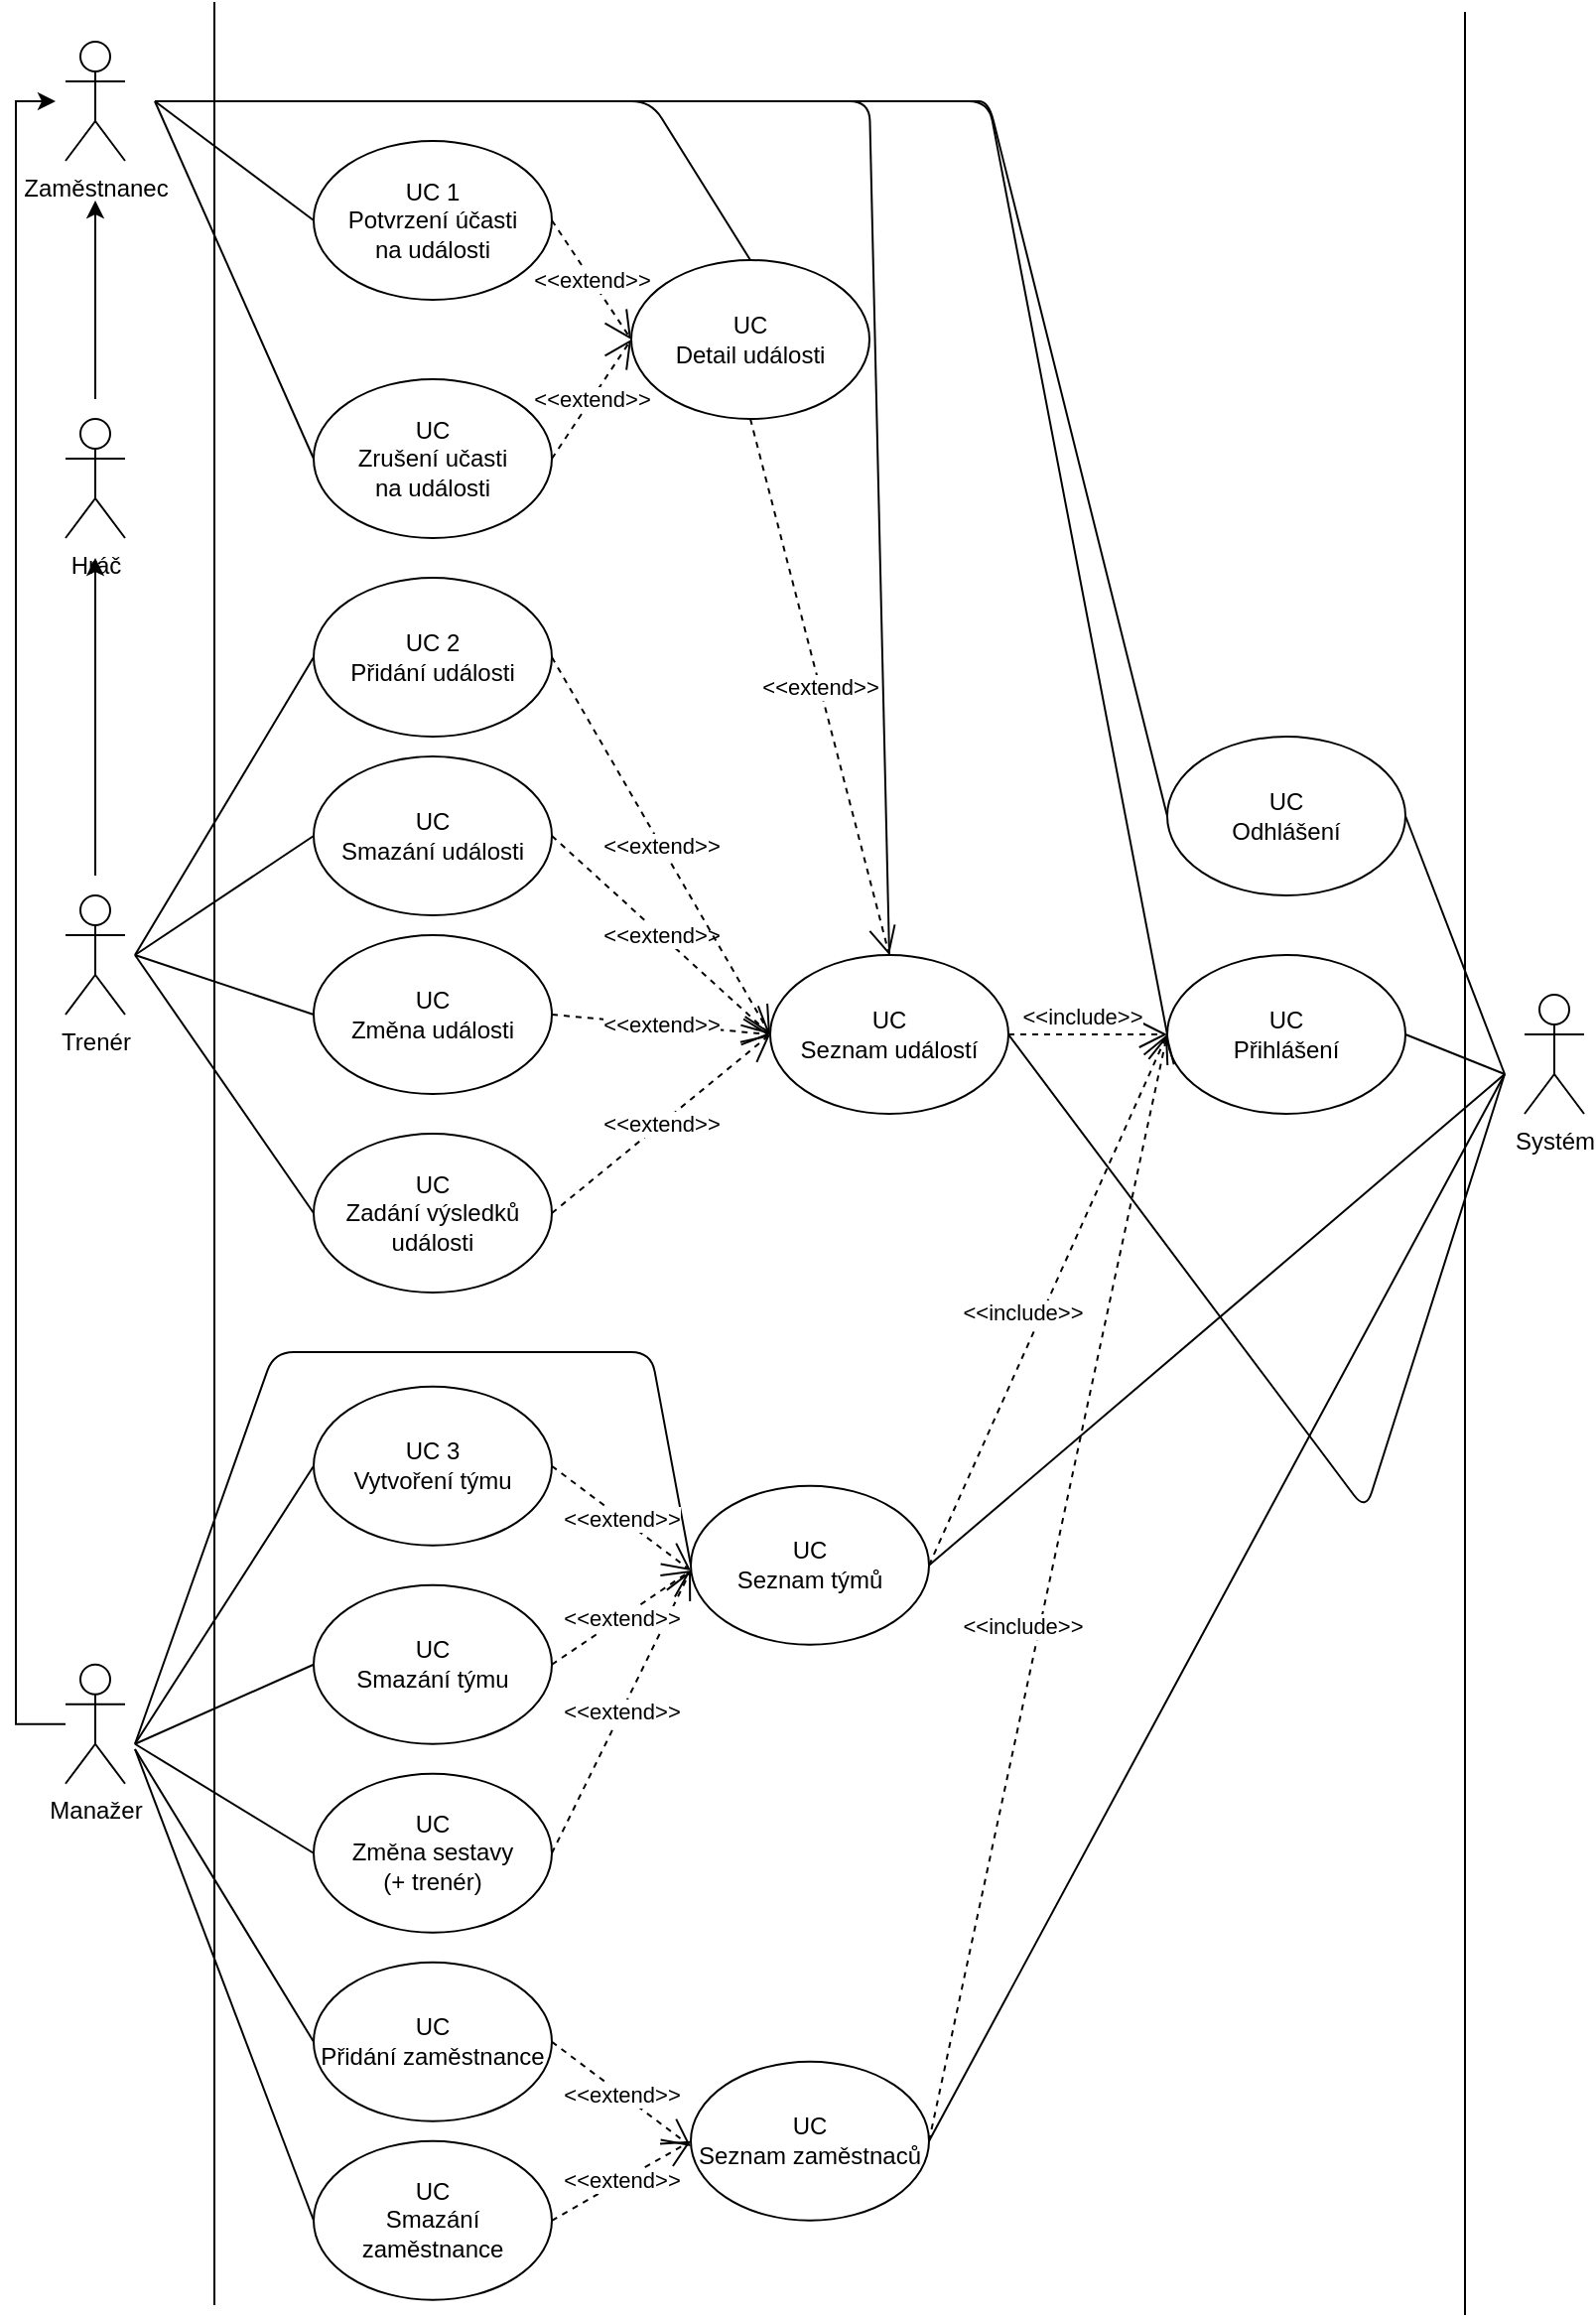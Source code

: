 <mxfile version="13.8.1" type="github">
  <diagram id="yAFYyU7FPyFNNZtp-V3i" name="Page-1">
    <mxGraphModel dx="2031" dy="1089" grid="1" gridSize="10" guides="1" tooltips="1" connect="1" arrows="1" fold="1" page="1" pageScale="1" pageWidth="827" pageHeight="1169" math="0" shadow="0">
      <root>
        <mxCell id="0" />
        <mxCell id="1" parent="0" />
        <mxCell id="sryyBpQJ4YWezn5xtmet-1" value="" style="endArrow=none;html=1;" parent="1" edge="1">
          <mxGeometry width="50" height="50" relative="1" as="geometry">
            <mxPoint x="120" y="1160" as="sourcePoint" />
            <mxPoint x="120" as="targetPoint" />
          </mxGeometry>
        </mxCell>
        <mxCell id="sryyBpQJ4YWezn5xtmet-2" value="" style="endArrow=none;html=1;" parent="1" edge="1">
          <mxGeometry width="50" height="50" relative="1" as="geometry">
            <mxPoint x="750" y="1165" as="sourcePoint" />
            <mxPoint x="750" y="5" as="targetPoint" />
          </mxGeometry>
        </mxCell>
        <mxCell id="sryyBpQJ4YWezn5xtmet-10" value="" style="edgeStyle=orthogonalEdgeStyle;rounded=0;orthogonalLoop=1;jettySize=auto;html=1;" parent="1" edge="1">
          <mxGeometry relative="1" as="geometry">
            <mxPoint x="60" y="200" as="sourcePoint" />
            <mxPoint x="60" y="100" as="targetPoint" />
          </mxGeometry>
        </mxCell>
        <mxCell id="sryyBpQJ4YWezn5xtmet-4" value="Hráč" style="shape=umlActor;verticalLabelPosition=bottom;verticalAlign=top;html=1;outlineConnect=0;" parent="1" vertex="1">
          <mxGeometry x="45" y="210" width="30" height="60" as="geometry" />
        </mxCell>
        <mxCell id="sryyBpQJ4YWezn5xtmet-12" value="" style="edgeStyle=orthogonalEdgeStyle;rounded=0;orthogonalLoop=1;jettySize=auto;html=1;" parent="1" edge="1">
          <mxGeometry relative="1" as="geometry">
            <mxPoint x="60" y="440" as="sourcePoint" />
            <mxPoint x="60" y="280" as="targetPoint" />
          </mxGeometry>
        </mxCell>
        <mxCell id="sryyBpQJ4YWezn5xtmet-5" value="Trenér" style="shape=umlActor;verticalLabelPosition=bottom;verticalAlign=top;html=1;outlineConnect=0;" parent="1" vertex="1">
          <mxGeometry x="45" y="450" width="30" height="60" as="geometry" />
        </mxCell>
        <mxCell id="sryyBpQJ4YWezn5xtmet-13" value="" style="edgeStyle=orthogonalEdgeStyle;rounded=0;orthogonalLoop=1;jettySize=auto;html=1;" parent="1" source="sryyBpQJ4YWezn5xtmet-6" edge="1">
          <mxGeometry relative="1" as="geometry">
            <mxPoint x="40" y="50" as="targetPoint" />
            <Array as="points">
              <mxPoint x="20" y="867" />
              <mxPoint x="20" y="50" />
            </Array>
          </mxGeometry>
        </mxCell>
        <mxCell id="sryyBpQJ4YWezn5xtmet-6" value="Manažer" style="shape=umlActor;verticalLabelPosition=bottom;verticalAlign=top;html=1;outlineConnect=0;" parent="1" vertex="1">
          <mxGeometry x="45" y="837.38" width="30" height="60" as="geometry" />
        </mxCell>
        <mxCell id="sryyBpQJ4YWezn5xtmet-7" value="Zaměstnanec" style="shape=umlActor;verticalLabelPosition=bottom;verticalAlign=top;html=1;outlineConnect=0;" parent="1" vertex="1">
          <mxGeometry x="45" y="20" width="30" height="60" as="geometry" />
        </mxCell>
        <mxCell id="sryyBpQJ4YWezn5xtmet-14" value="UC&lt;br&gt;Přihlášení" style="ellipse;whiteSpace=wrap;html=1;" parent="1" vertex="1">
          <mxGeometry x="600" y="480" width="120" height="80" as="geometry" />
        </mxCell>
        <mxCell id="sryyBpQJ4YWezn5xtmet-16" value="Systém" style="shape=umlActor;verticalLabelPosition=bottom;verticalAlign=top;html=1;outlineConnect=0;" parent="1" vertex="1">
          <mxGeometry x="780" y="500" width="30" height="60" as="geometry" />
        </mxCell>
        <mxCell id="sryyBpQJ4YWezn5xtmet-17" value="UC&lt;br&gt;Odhlášení" style="ellipse;whiteSpace=wrap;html=1;" parent="1" vertex="1">
          <mxGeometry x="600" y="370" width="120" height="80" as="geometry" />
        </mxCell>
        <mxCell id="sryyBpQJ4YWezn5xtmet-18" value="" style="endArrow=none;html=1;entryX=1;entryY=0.5;entryDx=0;entryDy=0;" parent="1" target="sryyBpQJ4YWezn5xtmet-14" edge="1">
          <mxGeometry width="50" height="50" relative="1" as="geometry">
            <mxPoint x="770" y="540" as="sourcePoint" />
            <mxPoint x="640" y="250" as="targetPoint" />
          </mxGeometry>
        </mxCell>
        <mxCell id="sryyBpQJ4YWezn5xtmet-19" value="" style="endArrow=none;html=1;exitX=1;exitY=0.5;exitDx=0;exitDy=0;" parent="1" source="sryyBpQJ4YWezn5xtmet-17" edge="1">
          <mxGeometry width="50" height="50" relative="1" as="geometry">
            <mxPoint x="730" y="390" as="sourcePoint" />
            <mxPoint x="770" y="540" as="targetPoint" />
          </mxGeometry>
        </mxCell>
        <mxCell id="sryyBpQJ4YWezn5xtmet-20" value="UC&lt;br&gt;Seznam týmů" style="ellipse;whiteSpace=wrap;html=1;" parent="1" vertex="1">
          <mxGeometry x="360" y="747.38" width="120" height="80" as="geometry" />
        </mxCell>
        <mxCell id="sryyBpQJ4YWezn5xtmet-21" value="" style="endArrow=none;html=1;exitX=0;exitY=0.5;exitDx=0;exitDy=0;" parent="1" source="sryyBpQJ4YWezn5xtmet-14" edge="1">
          <mxGeometry width="50" height="50" relative="1" as="geometry">
            <mxPoint x="90" y="100" as="sourcePoint" />
            <mxPoint x="90" y="50" as="targetPoint" />
            <Array as="points">
              <mxPoint x="510" y="50" />
            </Array>
          </mxGeometry>
        </mxCell>
        <mxCell id="sryyBpQJ4YWezn5xtmet-23" value="" style="endArrow=none;html=1;exitX=0;exitY=0.5;exitDx=0;exitDy=0;" parent="1" source="sryyBpQJ4YWezn5xtmet-17" edge="1">
          <mxGeometry width="50" height="50" relative="1" as="geometry">
            <mxPoint x="460" y="100" as="sourcePoint" />
            <mxPoint x="500" y="50" as="targetPoint" />
            <Array as="points">
              <mxPoint x="510" y="50" />
            </Array>
          </mxGeometry>
        </mxCell>
        <mxCell id="yQHaQmbHt8D4Ng1YrdPS-1" value="UC 3&lt;br&gt;Vytvoření týmu" style="ellipse;whiteSpace=wrap;html=1;" vertex="1" parent="1">
          <mxGeometry x="170" y="697.38" width="120" height="80" as="geometry" />
        </mxCell>
        <mxCell id="yQHaQmbHt8D4Ng1YrdPS-2" value="" style="endArrow=none;html=1;entryX=0;entryY=0.5;entryDx=0;entryDy=0;" edge="1" parent="1" target="yQHaQmbHt8D4Ng1YrdPS-1">
          <mxGeometry width="50" height="50" relative="1" as="geometry">
            <mxPoint x="80" y="877.38" as="sourcePoint" />
            <mxPoint x="450" y="737.38" as="targetPoint" />
          </mxGeometry>
        </mxCell>
        <mxCell id="yQHaQmbHt8D4Ng1YrdPS-5" value="UC&lt;br&gt;Smazání týmu" style="ellipse;whiteSpace=wrap;html=1;" vertex="1" parent="1">
          <mxGeometry x="170" y="797.38" width="120" height="80" as="geometry" />
        </mxCell>
        <mxCell id="yQHaQmbHt8D4Ng1YrdPS-8" value="" style="endArrow=none;html=1;entryX=0;entryY=0.5;entryDx=0;entryDy=0;" edge="1" parent="1" target="yQHaQmbHt8D4Ng1YrdPS-5">
          <mxGeometry width="50" height="50" relative="1" as="geometry">
            <mxPoint x="80" y="877.38" as="sourcePoint" />
            <mxPoint x="130" y="797.38" as="targetPoint" />
          </mxGeometry>
        </mxCell>
        <mxCell id="yQHaQmbHt8D4Ng1YrdPS-9" value="UC&lt;br&gt;Změna sestavy&lt;br&gt;(+ trenér)" style="ellipse;whiteSpace=wrap;html=1;" vertex="1" parent="1">
          <mxGeometry x="170" y="892.38" width="120" height="80" as="geometry" />
        </mxCell>
        <mxCell id="yQHaQmbHt8D4Ng1YrdPS-12" value="" style="endArrow=none;html=1;entryX=0;entryY=0.5;entryDx=0;entryDy=0;" edge="1" parent="1" target="yQHaQmbHt8D4Ng1YrdPS-9">
          <mxGeometry width="50" height="50" relative="1" as="geometry">
            <mxPoint x="80" y="877.38" as="sourcePoint" />
            <mxPoint x="130" y="892.38" as="targetPoint" />
          </mxGeometry>
        </mxCell>
        <mxCell id="yQHaQmbHt8D4Ng1YrdPS-13" value="UC&lt;br&gt;Seznam událostí" style="ellipse;whiteSpace=wrap;html=1;" vertex="1" parent="1">
          <mxGeometry x="400" y="480" width="120" height="80" as="geometry" />
        </mxCell>
        <mxCell id="yQHaQmbHt8D4Ng1YrdPS-15" value="" style="endArrow=none;html=1;exitX=0;exitY=0.5;exitDx=0;exitDy=0;" edge="1" parent="1" source="sryyBpQJ4YWezn5xtmet-20">
          <mxGeometry width="50" height="50" relative="1" as="geometry">
            <mxPoint x="80" y="927.38" as="sourcePoint" />
            <mxPoint x="80" y="877.38" as="targetPoint" />
            <Array as="points">
              <mxPoint x="340" y="680" />
              <mxPoint x="230" y="680" />
              <mxPoint x="150" y="680" />
            </Array>
          </mxGeometry>
        </mxCell>
        <mxCell id="yQHaQmbHt8D4Ng1YrdPS-16" value="UC&lt;br&gt;Seznam zaměstnaců" style="ellipse;whiteSpace=wrap;html=1;" vertex="1" parent="1">
          <mxGeometry x="360" y="1037.38" width="120" height="80" as="geometry" />
        </mxCell>
        <mxCell id="yQHaQmbHt8D4Ng1YrdPS-17" value="" style="endArrow=none;html=1;exitX=1;exitY=0.5;exitDx=0;exitDy=0;" edge="1" parent="1" source="sryyBpQJ4YWezn5xtmet-20">
          <mxGeometry width="50" height="50" relative="1" as="geometry">
            <mxPoint x="560" y="750" as="sourcePoint" />
            <mxPoint x="770" y="540" as="targetPoint" />
          </mxGeometry>
        </mxCell>
        <mxCell id="yQHaQmbHt8D4Ng1YrdPS-19" value="UC&lt;br&gt;Přidání zaměstnance" style="ellipse;whiteSpace=wrap;html=1;" vertex="1" parent="1">
          <mxGeometry x="170" y="987.38" width="120" height="80" as="geometry" />
        </mxCell>
        <mxCell id="yQHaQmbHt8D4Ng1YrdPS-20" value="UC&lt;br&gt;Smazání zaměstnance" style="ellipse;whiteSpace=wrap;html=1;" vertex="1" parent="1">
          <mxGeometry x="170" y="1077.38" width="120" height="80" as="geometry" />
        </mxCell>
        <mxCell id="yQHaQmbHt8D4Ng1YrdPS-26" value="" style="endArrow=none;html=1;exitX=1;exitY=0.5;exitDx=0;exitDy=0;" edge="1" parent="1" source="yQHaQmbHt8D4Ng1YrdPS-16">
          <mxGeometry width="50" height="50" relative="1" as="geometry">
            <mxPoint x="570" y="970" as="sourcePoint" />
            <mxPoint x="770" y="540" as="targetPoint" />
          </mxGeometry>
        </mxCell>
        <mxCell id="yQHaQmbHt8D4Ng1YrdPS-28" value="UC 2&lt;br&gt;Přidání události" style="ellipse;whiteSpace=wrap;html=1;" vertex="1" parent="1">
          <mxGeometry x="170" y="290" width="120" height="80" as="geometry" />
        </mxCell>
        <mxCell id="yQHaQmbHt8D4Ng1YrdPS-29" value="" style="endArrow=none;html=1;entryX=0;entryY=0.5;entryDx=0;entryDy=0;" edge="1" parent="1" target="yQHaQmbHt8D4Ng1YrdPS-28">
          <mxGeometry width="50" height="50" relative="1" as="geometry">
            <mxPoint x="80" y="480" as="sourcePoint" />
            <mxPoint x="200" y="380" as="targetPoint" />
          </mxGeometry>
        </mxCell>
        <mxCell id="yQHaQmbHt8D4Ng1YrdPS-30" value="UC&lt;br&gt;Smazání události" style="ellipse;whiteSpace=wrap;html=1;" vertex="1" parent="1">
          <mxGeometry x="170" y="380" width="120" height="80" as="geometry" />
        </mxCell>
        <mxCell id="yQHaQmbHt8D4Ng1YrdPS-31" value="" style="endArrow=none;html=1;exitX=0;exitY=0.5;exitDx=0;exitDy=0;" edge="1" parent="1" source="yQHaQmbHt8D4Ng1YrdPS-30">
          <mxGeometry width="50" height="50" relative="1" as="geometry">
            <mxPoint x="130" y="470" as="sourcePoint" />
            <mxPoint x="80" y="480" as="targetPoint" />
          </mxGeometry>
        </mxCell>
        <mxCell id="yQHaQmbHt8D4Ng1YrdPS-32" value="UC 1&lt;br&gt;Potvrzení účasti&lt;br&gt;na události" style="ellipse;whiteSpace=wrap;html=1;" vertex="1" parent="1">
          <mxGeometry x="170" y="70" width="120" height="80" as="geometry" />
        </mxCell>
        <mxCell id="yQHaQmbHt8D4Ng1YrdPS-33" value="" style="endArrow=none;html=1;entryX=0.5;entryY=0;entryDx=0;entryDy=0;" edge="1" parent="1" target="yQHaQmbHt8D4Ng1YrdPS-13">
          <mxGeometry width="50" height="50" relative="1" as="geometry">
            <mxPoint x="280" y="50" as="sourcePoint" />
            <mxPoint x="400" y="80" as="targetPoint" />
            <Array as="points">
              <mxPoint x="450" y="50" />
            </Array>
          </mxGeometry>
        </mxCell>
        <mxCell id="yQHaQmbHt8D4Ng1YrdPS-36" value="UC&lt;br&gt;Detail události" style="ellipse;whiteSpace=wrap;html=1;" vertex="1" parent="1">
          <mxGeometry x="330" y="130" width="120" height="80" as="geometry" />
        </mxCell>
        <mxCell id="yQHaQmbHt8D4Ng1YrdPS-37" value="" style="endArrow=none;html=1;entryX=0;entryY=0.5;entryDx=0;entryDy=0;" edge="1" parent="1" target="yQHaQmbHt8D4Ng1YrdPS-32">
          <mxGeometry width="50" height="50" relative="1" as="geometry">
            <mxPoint x="90" y="50" as="sourcePoint" />
            <mxPoint x="180" y="170" as="targetPoint" />
          </mxGeometry>
        </mxCell>
        <mxCell id="yQHaQmbHt8D4Ng1YrdPS-40" value="UC&lt;br&gt;Zrušení učasti&lt;br&gt;na události" style="ellipse;whiteSpace=wrap;html=1;" vertex="1" parent="1">
          <mxGeometry x="170" y="190" width="120" height="80" as="geometry" />
        </mxCell>
        <mxCell id="yQHaQmbHt8D4Ng1YrdPS-42" value="" style="endArrow=none;html=1;exitX=0;exitY=0.5;exitDx=0;exitDy=0;" edge="1" parent="1" source="yQHaQmbHt8D4Ng1YrdPS-40">
          <mxGeometry width="50" height="50" relative="1" as="geometry">
            <mxPoint x="150" y="390" as="sourcePoint" />
            <mxPoint x="90" y="50" as="targetPoint" />
          </mxGeometry>
        </mxCell>
        <mxCell id="yQHaQmbHt8D4Ng1YrdPS-43" value="" style="endArrow=none;html=1;entryX=0.5;entryY=0;entryDx=0;entryDy=0;" edge="1" parent="1" target="yQHaQmbHt8D4Ng1YrdPS-36">
          <mxGeometry width="50" height="50" relative="1" as="geometry">
            <mxPoint x="250" y="50" as="sourcePoint" />
            <mxPoint x="320" y="250" as="targetPoint" />
            <Array as="points">
              <mxPoint x="340" y="50" />
            </Array>
          </mxGeometry>
        </mxCell>
        <mxCell id="yQHaQmbHt8D4Ng1YrdPS-44" value="UC&lt;br&gt;Změna události" style="ellipse;whiteSpace=wrap;html=1;" vertex="1" parent="1">
          <mxGeometry x="170" y="470" width="120" height="80" as="geometry" />
        </mxCell>
        <mxCell id="yQHaQmbHt8D4Ng1YrdPS-45" value="UC&lt;br&gt;Zadání výsledků&lt;br&gt;události" style="ellipse;whiteSpace=wrap;html=1;" vertex="1" parent="1">
          <mxGeometry x="170" y="570" width="120" height="80" as="geometry" />
        </mxCell>
        <mxCell id="yQHaQmbHt8D4Ng1YrdPS-46" value="" style="endArrow=none;html=1;exitX=0;exitY=0.5;exitDx=0;exitDy=0;" edge="1" parent="1" source="yQHaQmbHt8D4Ng1YrdPS-44">
          <mxGeometry width="50" height="50" relative="1" as="geometry">
            <mxPoint x="70" y="610" as="sourcePoint" />
            <mxPoint x="80" y="480" as="targetPoint" />
          </mxGeometry>
        </mxCell>
        <mxCell id="yQHaQmbHt8D4Ng1YrdPS-47" value="" style="endArrow=none;html=1;exitX=0;exitY=0.5;exitDx=0;exitDy=0;" edge="1" parent="1" source="yQHaQmbHt8D4Ng1YrdPS-45">
          <mxGeometry width="50" height="50" relative="1" as="geometry">
            <mxPoint x="50" y="630" as="sourcePoint" />
            <mxPoint x="80" y="480" as="targetPoint" />
          </mxGeometry>
        </mxCell>
        <mxCell id="yQHaQmbHt8D4Ng1YrdPS-48" value="&amp;lt;&amp;lt;include&amp;gt;&amp;gt;" style="endArrow=open;endSize=12;dashed=1;html=1;exitX=1;exitY=0.5;exitDx=0;exitDy=0;entryX=0;entryY=0.5;entryDx=0;entryDy=0;" edge="1" parent="1" source="yQHaQmbHt8D4Ng1YrdPS-13" target="sryyBpQJ4YWezn5xtmet-14">
          <mxGeometry x="-0.075" y="9" width="160" relative="1" as="geometry">
            <mxPoint x="610" y="490" as="sourcePoint" />
            <mxPoint x="770" y="490" as="targetPoint" />
            <mxPoint as="offset" />
          </mxGeometry>
        </mxCell>
        <mxCell id="yQHaQmbHt8D4Ng1YrdPS-49" value="&amp;lt;&amp;lt;extend&amp;gt;&amp;gt;" style="endArrow=open;endSize=12;dashed=1;html=1;exitX=1;exitY=0.5;exitDx=0;exitDy=0;entryX=0;entryY=0.5;entryDx=0;entryDy=0;" edge="1" parent="1" source="yQHaQmbHt8D4Ng1YrdPS-20" target="yQHaQmbHt8D4Ng1YrdPS-16">
          <mxGeometry width="160" relative="1" as="geometry">
            <mxPoint x="730" y="900" as="sourcePoint" />
            <mxPoint x="890" y="900" as="targetPoint" />
          </mxGeometry>
        </mxCell>
        <mxCell id="yQHaQmbHt8D4Ng1YrdPS-50" value="&amp;lt;&amp;lt;extend&amp;gt;&amp;gt;" style="endArrow=open;endSize=12;dashed=1;html=1;exitX=1;exitY=0.5;exitDx=0;exitDy=0;" edge="1" parent="1" source="yQHaQmbHt8D4Ng1YrdPS-19">
          <mxGeometry width="160" relative="1" as="geometry">
            <mxPoint x="300" y="1127.38" as="sourcePoint" />
            <mxPoint x="360" y="1080" as="targetPoint" />
          </mxGeometry>
        </mxCell>
        <mxCell id="yQHaQmbHt8D4Ng1YrdPS-51" value="&amp;lt;&amp;lt;extend&amp;gt;&amp;gt;" style="endArrow=open;endSize=12;dashed=1;html=1;exitX=1;exitY=0.5;exitDx=0;exitDy=0;" edge="1" parent="1" source="yQHaQmbHt8D4Ng1YrdPS-9">
          <mxGeometry width="160" relative="1" as="geometry">
            <mxPoint x="310" y="1137.38" as="sourcePoint" />
            <mxPoint x="360" y="790" as="targetPoint" />
          </mxGeometry>
        </mxCell>
        <mxCell id="yQHaQmbHt8D4Ng1YrdPS-52" value="&amp;lt;&amp;lt;extend&amp;gt;&amp;gt;" style="endArrow=open;endSize=12;dashed=1;html=1;exitX=1;exitY=0.5;exitDx=0;exitDy=0;" edge="1" parent="1" source="yQHaQmbHt8D4Ng1YrdPS-5">
          <mxGeometry width="160" relative="1" as="geometry">
            <mxPoint x="320" y="1147.38" as="sourcePoint" />
            <mxPoint x="360" y="790" as="targetPoint" />
          </mxGeometry>
        </mxCell>
        <mxCell id="yQHaQmbHt8D4Ng1YrdPS-53" value="&amp;lt;&amp;lt;extend&amp;gt;&amp;gt;" style="endArrow=open;endSize=12;dashed=1;html=1;exitX=1;exitY=0.5;exitDx=0;exitDy=0;" edge="1" parent="1" source="yQHaQmbHt8D4Ng1YrdPS-1">
          <mxGeometry width="160" relative="1" as="geometry">
            <mxPoint x="330" y="1157.38" as="sourcePoint" />
            <mxPoint x="360" y="790" as="targetPoint" />
          </mxGeometry>
        </mxCell>
        <mxCell id="yQHaQmbHt8D4Ng1YrdPS-54" value="&amp;lt;&amp;lt;include&amp;gt;&amp;gt;" style="endArrow=open;endSize=12;dashed=1;html=1;exitX=1;exitY=0.5;exitDx=0;exitDy=0;" edge="1" parent="1" source="sryyBpQJ4YWezn5xtmet-20">
          <mxGeometry x="-0.075" y="9" width="160" relative="1" as="geometry">
            <mxPoint x="530.0" y="530" as="sourcePoint" />
            <mxPoint x="600" y="520" as="targetPoint" />
            <mxPoint as="offset" />
          </mxGeometry>
        </mxCell>
        <mxCell id="yQHaQmbHt8D4Ng1YrdPS-55" value="&amp;lt;&amp;lt;include&amp;gt;&amp;gt;" style="endArrow=open;endSize=12;dashed=1;html=1;entryX=0;entryY=0.5;entryDx=0;entryDy=0;exitX=1;exitY=0.5;exitDx=0;exitDy=0;" edge="1" parent="1" source="yQHaQmbHt8D4Ng1YrdPS-16" target="sryyBpQJ4YWezn5xtmet-14">
          <mxGeometry x="-0.075" y="9" width="160" relative="1" as="geometry">
            <mxPoint x="480" y="1098.824" as="sourcePoint" />
            <mxPoint x="620.0" y="540" as="targetPoint" />
            <mxPoint as="offset" />
          </mxGeometry>
        </mxCell>
        <mxCell id="yQHaQmbHt8D4Ng1YrdPS-56" value="&amp;lt;&amp;lt;extend&amp;gt;&amp;gt;" style="endArrow=open;endSize=12;dashed=1;html=1;exitX=1;exitY=0.5;exitDx=0;exitDy=0;entryX=0;entryY=0.5;entryDx=0;entryDy=0;" edge="1" parent="1" source="yQHaQmbHt8D4Ng1YrdPS-45" target="yQHaQmbHt8D4Ng1YrdPS-13">
          <mxGeometry width="160" relative="1" as="geometry">
            <mxPoint x="300.0" y="747.38" as="sourcePoint" />
            <mxPoint x="370" y="800" as="targetPoint" />
          </mxGeometry>
        </mxCell>
        <mxCell id="yQHaQmbHt8D4Ng1YrdPS-57" value="&amp;lt;&amp;lt;extend&amp;gt;&amp;gt;" style="endArrow=open;endSize=12;dashed=1;html=1;exitX=1;exitY=0.5;exitDx=0;exitDy=0;entryX=0;entryY=0.5;entryDx=0;entryDy=0;" edge="1" parent="1" source="yQHaQmbHt8D4Ng1YrdPS-44" target="yQHaQmbHt8D4Ng1YrdPS-13">
          <mxGeometry width="160" relative="1" as="geometry">
            <mxPoint x="300.0" y="620" as="sourcePoint" />
            <mxPoint x="400" y="520" as="targetPoint" />
          </mxGeometry>
        </mxCell>
        <mxCell id="yQHaQmbHt8D4Ng1YrdPS-58" value="&amp;lt;&amp;lt;extend&amp;gt;&amp;gt;" style="endArrow=open;endSize=12;dashed=1;html=1;exitX=1;exitY=0.5;exitDx=0;exitDy=0;entryX=0;entryY=0.5;entryDx=0;entryDy=0;" edge="1" parent="1" source="yQHaQmbHt8D4Ng1YrdPS-30" target="yQHaQmbHt8D4Ng1YrdPS-13">
          <mxGeometry width="160" relative="1" as="geometry">
            <mxPoint x="300.0" y="520" as="sourcePoint" />
            <mxPoint x="410" y="530" as="targetPoint" />
          </mxGeometry>
        </mxCell>
        <mxCell id="yQHaQmbHt8D4Ng1YrdPS-59" value="&amp;lt;&amp;lt;extend&amp;gt;&amp;gt;" style="endArrow=open;endSize=12;dashed=1;html=1;exitX=1;exitY=0.5;exitDx=0;exitDy=0;" edge="1" parent="1" source="yQHaQmbHt8D4Ng1YrdPS-28">
          <mxGeometry width="160" relative="1" as="geometry">
            <mxPoint x="310.0" y="530" as="sourcePoint" />
            <mxPoint x="400" y="520" as="targetPoint" />
          </mxGeometry>
        </mxCell>
        <mxCell id="yQHaQmbHt8D4Ng1YrdPS-60" value="&amp;lt;&amp;lt;extend&amp;gt;&amp;gt;" style="endArrow=open;endSize=12;dashed=1;html=1;exitX=0.5;exitY=1;exitDx=0;exitDy=0;entryX=0.5;entryY=0;entryDx=0;entryDy=0;" edge="1" parent="1" source="yQHaQmbHt8D4Ng1YrdPS-36" target="yQHaQmbHt8D4Ng1YrdPS-13">
          <mxGeometry width="160" relative="1" as="geometry">
            <mxPoint x="320.0" y="540" as="sourcePoint" />
            <mxPoint x="430" y="550" as="targetPoint" />
          </mxGeometry>
        </mxCell>
        <mxCell id="yQHaQmbHt8D4Ng1YrdPS-61" value="&amp;lt;&amp;lt;extend&amp;gt;&amp;gt;" style="endArrow=open;endSize=12;dashed=1;html=1;exitX=1;exitY=0.5;exitDx=0;exitDy=0;entryX=0;entryY=0.5;entryDx=0;entryDy=0;" edge="1" parent="1" source="yQHaQmbHt8D4Ng1YrdPS-32" target="yQHaQmbHt8D4Ng1YrdPS-36">
          <mxGeometry width="160" relative="1" as="geometry">
            <mxPoint x="330.0" y="550" as="sourcePoint" />
            <mxPoint x="440" y="560" as="targetPoint" />
          </mxGeometry>
        </mxCell>
        <mxCell id="yQHaQmbHt8D4Ng1YrdPS-62" value="&amp;lt;&amp;lt;extend&amp;gt;&amp;gt;" style="endArrow=open;endSize=12;dashed=1;html=1;exitX=1;exitY=0.5;exitDx=0;exitDy=0;" edge="1" parent="1" source="yQHaQmbHt8D4Ng1YrdPS-40">
          <mxGeometry width="160" relative="1" as="geometry">
            <mxPoint x="340.0" y="560" as="sourcePoint" />
            <mxPoint x="330" y="170" as="targetPoint" />
          </mxGeometry>
        </mxCell>
        <mxCell id="yQHaQmbHt8D4Ng1YrdPS-63" value="" style="endArrow=none;html=1;exitX=1;exitY=0.5;exitDx=0;exitDy=0;" edge="1" parent="1" source="yQHaQmbHt8D4Ng1YrdPS-13">
          <mxGeometry width="50" height="50" relative="1" as="geometry">
            <mxPoint x="670" y="920" as="sourcePoint" />
            <mxPoint x="770" y="540" as="targetPoint" />
            <Array as="points">
              <mxPoint x="700" y="760" />
            </Array>
          </mxGeometry>
        </mxCell>
        <mxCell id="yQHaQmbHt8D4Ng1YrdPS-65" value="" style="endArrow=none;html=1;exitX=0;exitY=0.5;exitDx=0;exitDy=0;" edge="1" parent="1" source="yQHaQmbHt8D4Ng1YrdPS-19">
          <mxGeometry width="50" height="50" relative="1" as="geometry">
            <mxPoint x="60" y="1080" as="sourcePoint" />
            <mxPoint x="80" y="880" as="targetPoint" />
          </mxGeometry>
        </mxCell>
        <mxCell id="yQHaQmbHt8D4Ng1YrdPS-66" value="" style="endArrow=none;html=1;exitX=0;exitY=0.5;exitDx=0;exitDy=0;" edge="1" parent="1" source="yQHaQmbHt8D4Ng1YrdPS-20">
          <mxGeometry width="50" height="50" relative="1" as="geometry">
            <mxPoint x="50" y="1080" as="sourcePoint" />
            <mxPoint x="80" y="880" as="targetPoint" />
          </mxGeometry>
        </mxCell>
      </root>
    </mxGraphModel>
  </diagram>
</mxfile>
